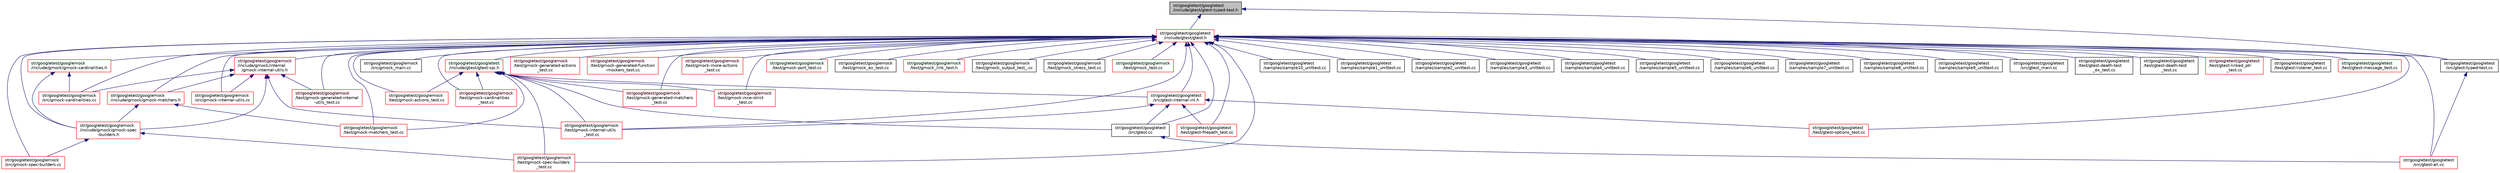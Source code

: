 digraph "str/googletest/googletest/include/gtest/gtest-typed-test.h"
{
  edge [fontname="Helvetica",fontsize="10",labelfontname="Helvetica",labelfontsize="10"];
  node [fontname="Helvetica",fontsize="10",shape=record];
  Node23 [label="str/googletest/googletest\l/include/gtest/gtest-typed-test.h",height=0.2,width=0.4,color="black", fillcolor="grey75", style="filled", fontcolor="black"];
  Node23 -> Node24 [dir="back",color="midnightblue",fontsize="10",style="solid",fontname="Helvetica"];
  Node24 [label="str/googletest/googletest\l/include/gtest/gtest.h",height=0.2,width=0.4,color="red", fillcolor="white", style="filled",URL="$d8/d73/gtest_8h.html"];
  Node24 -> Node25 [dir="back",color="midnightblue",fontsize="10",style="solid",fontname="Helvetica"];
  Node25 [label="str/googletest/googlemock\l/include/gmock/gmock-cardinalities.h",height=0.2,width=0.4,color="red", fillcolor="white", style="filled",URL="$d9/dab/gmock-cardinalities_8h.html"];
  Node25 -> Node26 [dir="back",color="midnightblue",fontsize="10",style="solid",fontname="Helvetica"];
  Node26 [label="str/googletest/googlemock\l/include/gmock/gmock-spec\l-builders.h",height=0.2,width=0.4,color="red", fillcolor="white", style="filled",URL="$de/d98/gmock-spec-builders_8h.html"];
  Node26 -> Node31 [dir="back",color="midnightblue",fontsize="10",style="solid",fontname="Helvetica"];
  Node31 [label="str/googletest/googlemock\l/src/gmock-spec-builders.cc",height=0.2,width=0.4,color="red", fillcolor="white", style="filled",URL="$d8/d4d/gmock-spec-builders_8cc.html"];
  Node26 -> Node44 [dir="back",color="midnightblue",fontsize="10",style="solid",fontname="Helvetica"];
  Node44 [label="str/googletest/googlemock\l/test/gmock-spec-builders\l_test.cc",height=0.2,width=0.4,color="red", fillcolor="white", style="filled",URL="$d4/d79/gmock-spec-builders__test_8cc.html"];
  Node25 -> Node58 [dir="back",color="midnightblue",fontsize="10",style="solid",fontname="Helvetica"];
  Node58 [label="str/googletest/googlemock\l/src/gmock-cardinalities.cc",height=0.2,width=0.4,color="red", fillcolor="white", style="filled",URL="$d8/d4c/gmock-cardinalities_8cc.html"];
  Node24 -> Node59 [dir="back",color="midnightblue",fontsize="10",style="solid",fontname="Helvetica"];
  Node59 [label="str/googletest/googlemock\l/include/gmock/gmock-matchers.h",height=0.2,width=0.4,color="red", fillcolor="white", style="filled",URL="$dc/db1/gmock-matchers_8h.html"];
  Node59 -> Node26 [dir="back",color="midnightblue",fontsize="10",style="solid",fontname="Helvetica"];
  Node59 -> Node41 [dir="back",color="midnightblue",fontsize="10",style="solid",fontname="Helvetica"];
  Node41 [label="str/googletest/googlemock\l/test/gmock-matchers_test.cc",height=0.2,width=0.4,color="red", fillcolor="white", style="filled",URL="$d6/d74/gmock-matchers__test_8cc.html"];
  Node24 -> Node26 [dir="back",color="midnightblue",fontsize="10",style="solid",fontname="Helvetica"];
  Node24 -> Node63 [dir="back",color="midnightblue",fontsize="10",style="solid",fontname="Helvetica"];
  Node63 [label="str/googletest/googlemock\l/include/gmock/internal\l/gmock-internal-utils.h",height=0.2,width=0.4,color="red", fillcolor="white", style="filled",URL="$dc/dea/gmock-internal-utils_8h.html"];
  Node63 -> Node59 [dir="back",color="midnightblue",fontsize="10",style="solid",fontname="Helvetica"];
  Node63 -> Node26 [dir="back",color="midnightblue",fontsize="10",style="solid",fontname="Helvetica"];
  Node63 -> Node58 [dir="back",color="midnightblue",fontsize="10",style="solid",fontname="Helvetica"];
  Node63 -> Node30 [dir="back",color="midnightblue",fontsize="10",style="solid",fontname="Helvetica"];
  Node30 [label="str/googletest/googlemock\l/src/gmock-internal-utils.cc",height=0.2,width=0.4,color="red", fillcolor="white", style="filled",URL="$db/d0e/gmock-internal-utils_8cc.html"];
  Node63 -> Node67 [dir="back",color="midnightblue",fontsize="10",style="solid",fontname="Helvetica"];
  Node67 [label="str/googletest/googlemock\l/test/gmock-generated-internal\l-utils_test.cc",height=0.2,width=0.4,color="red", fillcolor="white", style="filled",URL="$d2/d0b/gmock-generated-internal-utils__test_8cc.html"];
  Node63 -> Node40 [dir="back",color="midnightblue",fontsize="10",style="solid",fontname="Helvetica"];
  Node40 [label="str/googletest/googlemock\l/test/gmock-internal-utils\l_test.cc",height=0.2,width=0.4,color="red", fillcolor="white", style="filled",URL="$d2/d16/gmock-internal-utils__test_8cc.html"];
  Node24 -> Node58 [dir="back",color="midnightblue",fontsize="10",style="solid",fontname="Helvetica"];
  Node24 -> Node30 [dir="back",color="midnightblue",fontsize="10",style="solid",fontname="Helvetica"];
  Node24 -> Node31 [dir="back",color="midnightblue",fontsize="10",style="solid",fontname="Helvetica"];
  Node24 -> Node33 [dir="back",color="midnightblue",fontsize="10",style="solid",fontname="Helvetica"];
  Node33 [label="str/googletest/googlemock\l/src/gmock_main.cc",height=0.2,width=0.4,color="black", fillcolor="white", style="filled",URL="$dd/d93/gmock__main_8cc.html"];
  Node24 -> Node34 [dir="back",color="midnightblue",fontsize="10",style="solid",fontname="Helvetica"];
  Node34 [label="str/googletest/googlemock\l/test/gmock-actions_test.cc",height=0.2,width=0.4,color="red", fillcolor="white", style="filled",URL="$d0/d81/gmock-actions__test_8cc.html"];
  Node24 -> Node36 [dir="back",color="midnightblue",fontsize="10",style="solid",fontname="Helvetica"];
  Node36 [label="str/googletest/googlemock\l/test/gmock-cardinalities\l_test.cc",height=0.2,width=0.4,color="red", fillcolor="white", style="filled",URL="$d9/d45/gmock-cardinalities__test_8cc.html"];
  Node24 -> Node37 [dir="back",color="midnightblue",fontsize="10",style="solid",fontname="Helvetica"];
  Node37 [label="str/googletest/googlemock\l/test/gmock-generated-actions\l_test.cc",height=0.2,width=0.4,color="red", fillcolor="white", style="filled",URL="$d1/d2e/gmock-generated-actions__test_8cc.html"];
  Node24 -> Node38 [dir="back",color="midnightblue",fontsize="10",style="solid",fontname="Helvetica"];
  Node38 [label="str/googletest/googlemock\l/test/gmock-generated-function\l-mockers_test.cc",height=0.2,width=0.4,color="red", fillcolor="white", style="filled",URL="$d3/dcf/gmock-generated-function-mockers__test_8cc.html"];
  Node24 -> Node67 [dir="back",color="midnightblue",fontsize="10",style="solid",fontname="Helvetica"];
  Node24 -> Node39 [dir="back",color="midnightblue",fontsize="10",style="solid",fontname="Helvetica"];
  Node39 [label="str/googletest/googlemock\l/test/gmock-generated-matchers\l_test.cc",height=0.2,width=0.4,color="red", fillcolor="white", style="filled",URL="$d1/d5b/gmock-generated-matchers__test_8cc.html"];
  Node24 -> Node40 [dir="back",color="midnightblue",fontsize="10",style="solid",fontname="Helvetica"];
  Node24 -> Node41 [dir="back",color="midnightblue",fontsize="10",style="solid",fontname="Helvetica"];
  Node24 -> Node42 [dir="back",color="midnightblue",fontsize="10",style="solid",fontname="Helvetica"];
  Node42 [label="str/googletest/googlemock\l/test/gmock-more-actions\l_test.cc",height=0.2,width=0.4,color="red", fillcolor="white", style="filled",URL="$d6/df4/gmock-more-actions__test_8cc.html"];
  Node24 -> Node43 [dir="back",color="midnightblue",fontsize="10",style="solid",fontname="Helvetica"];
  Node43 [label="str/googletest/googlemock\l/test/gmock-nice-strict\l_test.cc",height=0.2,width=0.4,color="red", fillcolor="white", style="filled",URL="$d4/d2e/gmock-nice-strict__test_8cc.html"];
  Node24 -> Node68 [dir="back",color="midnightblue",fontsize="10",style="solid",fontname="Helvetica"];
  Node68 [label="str/googletest/googlemock\l/test/gmock-port_test.cc",height=0.2,width=0.4,color="red", fillcolor="white", style="filled",URL="$df/de5/gmock-port__test_8cc.html"];
  Node24 -> Node44 [dir="back",color="midnightblue",fontsize="10",style="solid",fontname="Helvetica"];
  Node24 -> Node45 [dir="back",color="midnightblue",fontsize="10",style="solid",fontname="Helvetica"];
  Node45 [label="str/googletest/googlemock\l/test/gmock_ex_test.cc",height=0.2,width=0.4,color="black", fillcolor="white", style="filled",URL="$d4/d18/gmock__ex__test_8cc.html"];
  Node24 -> Node47 [dir="back",color="midnightblue",fontsize="10",style="solid",fontname="Helvetica"];
  Node47 [label="str/googletest/googlemock\l/test/gmock_link_test.h",height=0.2,width=0.4,color="red", fillcolor="white", style="filled",URL="$d8/dce/gmock__link__test_8h.html"];
  Node24 -> Node50 [dir="back",color="midnightblue",fontsize="10",style="solid",fontname="Helvetica"];
  Node50 [label="str/googletest/googlemock\l/test/gmock_output_test_.cc",height=0.2,width=0.4,color="black", fillcolor="white", style="filled",URL="$db/d29/gmock__output__test___8cc.html"];
  Node24 -> Node51 [dir="back",color="midnightblue",fontsize="10",style="solid",fontname="Helvetica"];
  Node51 [label="str/googletest/googlemock\l/test/gmock_stress_test.cc",height=0.2,width=0.4,color="black", fillcolor="white", style="filled",URL="$da/d1d/gmock__stress__test_8cc.html"];
  Node24 -> Node52 [dir="back",color="midnightblue",fontsize="10",style="solid",fontname="Helvetica"];
  Node52 [label="str/googletest/googlemock\l/test/gmock_test.cc",height=0.2,width=0.4,color="red", fillcolor="white", style="filled",URL="$d0/d02/gmock__test_8cc.html"];
  Node24 -> Node69 [dir="back",color="midnightblue",fontsize="10",style="solid",fontname="Helvetica"];
  Node69 [label="str/googletest/googletest\l/include/gtest/gtest-spi.h",height=0.2,width=0.4,color="red", fillcolor="white", style="filled",URL="$dc/dbe/gtest-spi_8h.html"];
  Node69 -> Node34 [dir="back",color="midnightblue",fontsize="10",style="solid",fontname="Helvetica"];
  Node69 -> Node36 [dir="back",color="midnightblue",fontsize="10",style="solid",fontname="Helvetica"];
  Node69 -> Node39 [dir="back",color="midnightblue",fontsize="10",style="solid",fontname="Helvetica"];
  Node69 -> Node40 [dir="back",color="midnightblue",fontsize="10",style="solid",fontname="Helvetica"];
  Node69 -> Node41 [dir="back",color="midnightblue",fontsize="10",style="solid",fontname="Helvetica"];
  Node69 -> Node43 [dir="back",color="midnightblue",fontsize="10",style="solid",fontname="Helvetica"];
  Node69 -> Node44 [dir="back",color="midnightblue",fontsize="10",style="solid",fontname="Helvetica"];
  Node69 -> Node70 [dir="back",color="midnightblue",fontsize="10",style="solid",fontname="Helvetica"];
  Node70 [label="str/googletest/googletest\l/src/gtest-internal-inl.h",height=0.2,width=0.4,color="red", fillcolor="white", style="filled",URL="$d0/da1/gtest-internal-inl_8h.html"];
  Node70 -> Node40 [dir="back",color="midnightblue",fontsize="10",style="solid",fontname="Helvetica"];
  Node70 -> Node76 [dir="back",color="midnightblue",fontsize="10",style="solid",fontname="Helvetica"];
  Node76 [label="str/googletest/googletest\l/src/gtest.cc",height=0.2,width=0.4,color="black", fillcolor="white", style="filled",URL="$df/d5b/gtest_8cc.html"];
  Node76 -> Node72 [dir="back",color="midnightblue",fontsize="10",style="solid",fontname="Helvetica"];
  Node72 [label="str/googletest/googletest\l/src/gtest-all.cc",height=0.2,width=0.4,color="red", fillcolor="white", style="filled",URL="$d1/d8c/gtest-all_8cc.html"];
  Node70 -> Node77 [dir="back",color="midnightblue",fontsize="10",style="solid",fontname="Helvetica"];
  Node77 [label="str/googletest/googletest\l/test/gtest-filepath_test.cc",height=0.2,width=0.4,color="red", fillcolor="white", style="filled",URL="$dc/d76/gtest-filepath__test_8cc.html"];
  Node70 -> Node79 [dir="back",color="midnightblue",fontsize="10",style="solid",fontname="Helvetica"];
  Node79 [label="str/googletest/googletest\l/test/gtest-options_test.cc",height=0.2,width=0.4,color="red", fillcolor="white", style="filled",URL="$dd/d90/gtest-options__test_8cc.html"];
  Node69 -> Node76 [dir="back",color="midnightblue",fontsize="10",style="solid",fontname="Helvetica"];
  Node24 -> Node89 [dir="back",color="midnightblue",fontsize="10",style="solid",fontname="Helvetica"];
  Node89 [label="str/googletest/googletest\l/samples/sample10_unittest.cc",height=0.2,width=0.4,color="black", fillcolor="white", style="filled",URL="$de/d85/sample10__unittest_8cc.html"];
  Node24 -> Node90 [dir="back",color="midnightblue",fontsize="10",style="solid",fontname="Helvetica"];
  Node90 [label="str/googletest/googletest\l/samples/sample1_unittest.cc",height=0.2,width=0.4,color="black", fillcolor="white", style="filled",URL="$d9/db0/sample1__unittest_8cc.html"];
  Node24 -> Node91 [dir="back",color="midnightblue",fontsize="10",style="solid",fontname="Helvetica"];
  Node91 [label="str/googletest/googletest\l/samples/sample2_unittest.cc",height=0.2,width=0.4,color="black", fillcolor="white", style="filled",URL="$d2/d8a/sample2__unittest_8cc.html"];
  Node24 -> Node92 [dir="back",color="midnightblue",fontsize="10",style="solid",fontname="Helvetica"];
  Node92 [label="str/googletest/googletest\l/samples/sample3_unittest.cc",height=0.2,width=0.4,color="black", fillcolor="white", style="filled",URL="$d0/df8/sample3__unittest_8cc.html"];
  Node24 -> Node93 [dir="back",color="midnightblue",fontsize="10",style="solid",fontname="Helvetica"];
  Node93 [label="str/googletest/googletest\l/samples/sample4_unittest.cc",height=0.2,width=0.4,color="black", fillcolor="white", style="filled",URL="$dd/d97/sample4__unittest_8cc.html"];
  Node24 -> Node94 [dir="back",color="midnightblue",fontsize="10",style="solid",fontname="Helvetica"];
  Node94 [label="str/googletest/googletest\l/samples/sample5_unittest.cc",height=0.2,width=0.4,color="black", fillcolor="white", style="filled",URL="$d4/d38/sample5__unittest_8cc.html"];
  Node24 -> Node95 [dir="back",color="midnightblue",fontsize="10",style="solid",fontname="Helvetica"];
  Node95 [label="str/googletest/googletest\l/samples/sample6_unittest.cc",height=0.2,width=0.4,color="black", fillcolor="white", style="filled",URL="$d6/d7b/sample6__unittest_8cc.html"];
  Node24 -> Node96 [dir="back",color="midnightblue",fontsize="10",style="solid",fontname="Helvetica"];
  Node96 [label="str/googletest/googletest\l/samples/sample7_unittest.cc",height=0.2,width=0.4,color="black", fillcolor="white", style="filled",URL="$dc/d2c/sample7__unittest_8cc.html"];
  Node24 -> Node97 [dir="back",color="midnightblue",fontsize="10",style="solid",fontname="Helvetica"];
  Node97 [label="str/googletest/googletest\l/samples/sample8_unittest.cc",height=0.2,width=0.4,color="black", fillcolor="white", style="filled",URL="$d4/daf/sample8__unittest_8cc.html"];
  Node24 -> Node98 [dir="back",color="midnightblue",fontsize="10",style="solid",fontname="Helvetica"];
  Node98 [label="str/googletest/googletest\l/samples/sample9_unittest.cc",height=0.2,width=0.4,color="black", fillcolor="white", style="filled",URL="$df/dfb/sample9__unittest_8cc.html"];
  Node24 -> Node72 [dir="back",color="midnightblue",fontsize="10",style="solid",fontname="Helvetica"];
  Node24 -> Node70 [dir="back",color="midnightblue",fontsize="10",style="solid",fontname="Helvetica"];
  Node24 -> Node99 [dir="back",color="midnightblue",fontsize="10",style="solid",fontname="Helvetica"];
  Node99 [label="str/googletest/googletest\l/src/gtest-typed-test.cc",height=0.2,width=0.4,color="black", fillcolor="white", style="filled",URL="$d9/d5a/gtest-typed-test_8cc.html"];
  Node99 -> Node72 [dir="back",color="midnightblue",fontsize="10",style="solid",fontname="Helvetica"];
  Node24 -> Node76 [dir="back",color="midnightblue",fontsize="10",style="solid",fontname="Helvetica"];
  Node24 -> Node100 [dir="back",color="midnightblue",fontsize="10",style="solid",fontname="Helvetica"];
  Node100 [label="str/googletest/googletest\l/src/gtest_main.cc",height=0.2,width=0.4,color="black", fillcolor="white", style="filled",URL="$d3/d3a/gtest__main_8cc.html"];
  Node24 -> Node101 [dir="back",color="midnightblue",fontsize="10",style="solid",fontname="Helvetica"];
  Node101 [label="str/googletest/googletest\l/test/gtest-death-test\l_ex_test.cc",height=0.2,width=0.4,color="black", fillcolor="white", style="filled",URL="$de/d74/gtest-death-test__ex__test_8cc.html"];
  Node24 -> Node102 [dir="back",color="midnightblue",fontsize="10",style="solid",fontname="Helvetica"];
  Node102 [label="str/googletest/googletest\l/test/gtest-death-test\l_test.cc",height=0.2,width=0.4,color="black", fillcolor="white", style="filled",URL="$d8/d88/gtest-death-test__test_8cc.html"];
  Node24 -> Node77 [dir="back",color="midnightblue",fontsize="10",style="solid",fontname="Helvetica"];
  Node24 -> Node103 [dir="back",color="midnightblue",fontsize="10",style="solid",fontname="Helvetica"];
  Node103 [label="str/googletest/googletest\l/test/gtest-linked_ptr\l_test.cc",height=0.2,width=0.4,color="red", fillcolor="white", style="filled",URL="$d9/dc5/gtest-linked__ptr__test_8cc.html"];
  Node24 -> Node104 [dir="back",color="midnightblue",fontsize="10",style="solid",fontname="Helvetica"];
  Node104 [label="str/googletest/googletest\l/test/gtest-listener_test.cc",height=0.2,width=0.4,color="black", fillcolor="white", style="filled",URL="$de/d83/gtest-listener__test_8cc.html"];
  Node24 -> Node105 [dir="back",color="midnightblue",fontsize="10",style="solid",fontname="Helvetica"];
  Node105 [label="str/googletest/googletest\l/test/gtest-message_test.cc",height=0.2,width=0.4,color="red", fillcolor="white", style="filled",URL="$d9/df7/gtest-message__test_8cc.html"];
  Node24 -> Node79 [dir="back",color="midnightblue",fontsize="10",style="solid",fontname="Helvetica"];
  Node23 -> Node99 [dir="back",color="midnightblue",fontsize="10",style="solid",fontname="Helvetica"];
}

